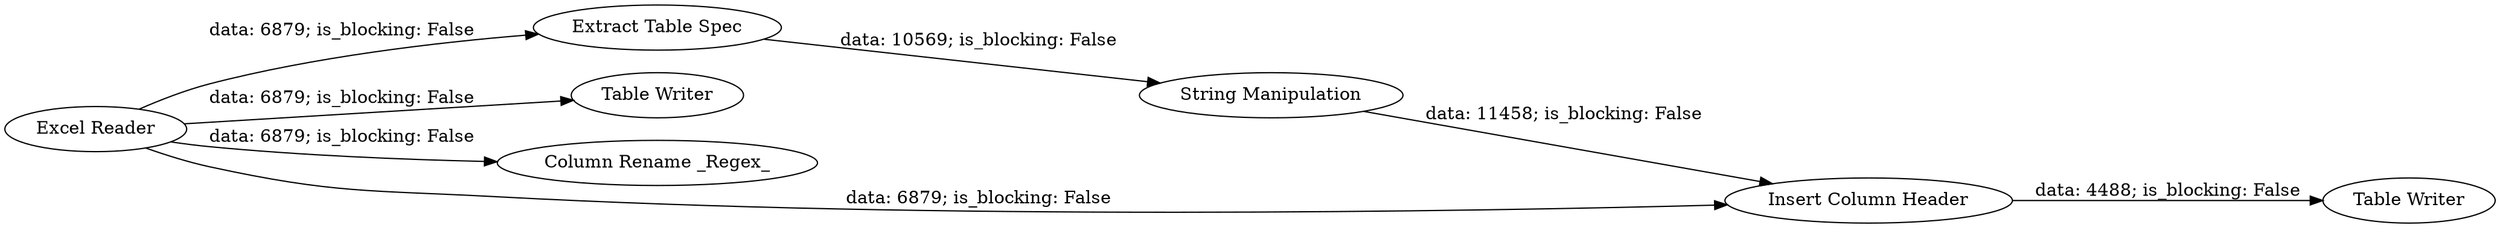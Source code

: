 digraph {
	"1280116074184876672_7" [label="String Manipulation"]
	"1280116074184876672_9" [label="Excel Reader"]
	"1280116074184876672_8" [label="Extract Table Spec"]
	"1280116074184876672_11" [label="Table Writer"]
	"1280116074184876672_14" [label="Column Rename _Regex_"]
	"1280116074184876672_10" [label="Insert Column Header"]
	"1280116074184876672_13" [label="Table Writer"]
	"1280116074184876672_9" -> "1280116074184876672_10" [label="data: 6879; is_blocking: False"]
	"1280116074184876672_10" -> "1280116074184876672_13" [label="data: 4488; is_blocking: False"]
	"1280116074184876672_8" -> "1280116074184876672_7" [label="data: 10569; is_blocking: False"]
	"1280116074184876672_9" -> "1280116074184876672_11" [label="data: 6879; is_blocking: False"]
	"1280116074184876672_9" -> "1280116074184876672_14" [label="data: 6879; is_blocking: False"]
	"1280116074184876672_9" -> "1280116074184876672_8" [label="data: 6879; is_blocking: False"]
	"1280116074184876672_7" -> "1280116074184876672_10" [label="data: 11458; is_blocking: False"]
	rankdir=LR
}
